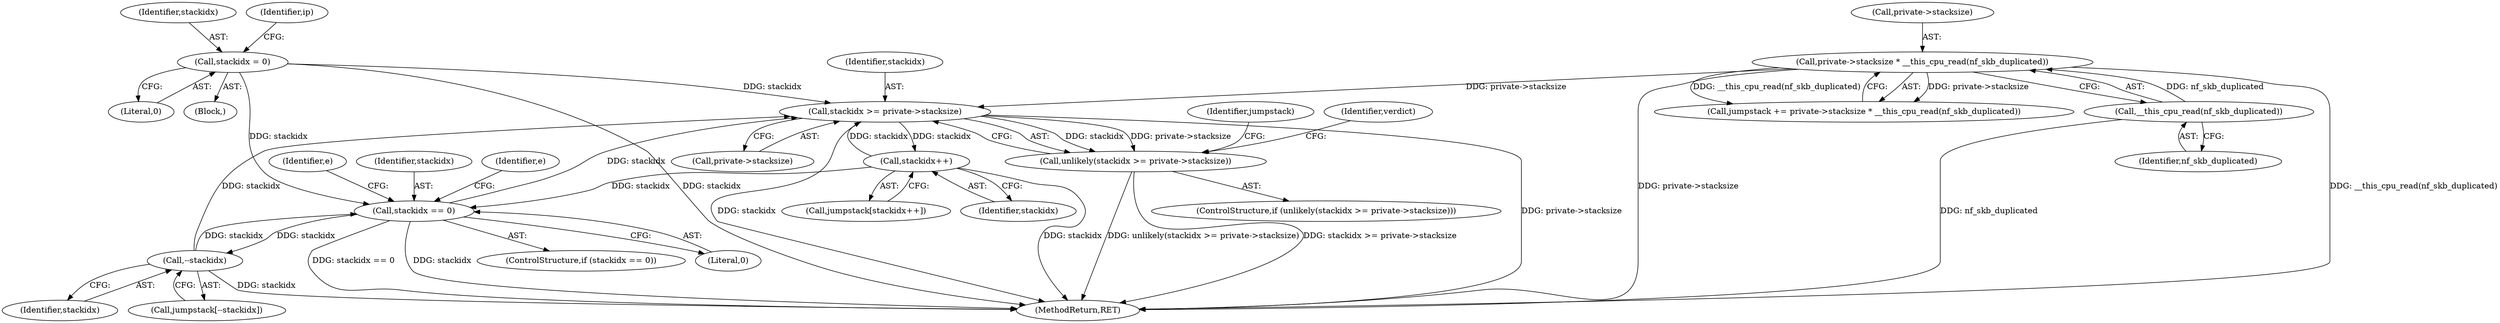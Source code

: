 digraph "0_linux_57ebd808a97d7c5b1e1afb937c2db22beba3c1f8_0@pointer" {
"1000441" [label="(Call,stackidx >= private->stacksize)"];
"1000454" [label="(Call,stackidx++)"];
"1000441" [label="(Call,stackidx >= private->stacksize)"];
"1000396" [label="(Call,stackidx == 0)"];
"1000139" [label="(Call,stackidx = 0)"];
"1000415" [label="(Call,--stackidx)"];
"1000238" [label="(Call,private->stacksize * __this_cpu_read(nf_skb_duplicated))"];
"1000242" [label="(Call,__this_cpu_read(nf_skb_duplicated))"];
"1000440" [label="(Call,unlikely(stackidx >= private->stacksize))"];
"1000140" [label="(Identifier,stackidx)"];
"1000441" [label="(Call,stackidx >= private->stacksize)"];
"1000397" [label="(Identifier,stackidx)"];
"1000243" [label="(Identifier,nf_skb_duplicated)"];
"1000139" [label="(Call,stackidx = 0)"];
"1000401" [label="(Identifier,e)"];
"1000242" [label="(Call,__this_cpu_read(nf_skb_duplicated))"];
"1000395" [label="(ControlStructure,if (stackidx == 0))"];
"1000114" [label="(Block,)"];
"1000415" [label="(Call,--stackidx)"];
"1000452" [label="(Call,jumpstack[stackidx++])"];
"1000448" [label="(Identifier,verdict)"];
"1000398" [label="(Literal,0)"];
"1000442" [label="(Identifier,stackidx)"];
"1000519" [label="(MethodReturn,RET)"];
"1000413" [label="(Call,jumpstack[--stackidx])"];
"1000440" [label="(Call,unlikely(stackidx >= private->stacksize))"];
"1000236" [label="(Call,jumpstack += private->stacksize * __this_cpu_read(nf_skb_duplicated))"];
"1000454" [label="(Call,stackidx++)"];
"1000453" [label="(Identifier,jumpstack)"];
"1000396" [label="(Call,stackidx == 0)"];
"1000143" [label="(Identifier,ip)"];
"1000416" [label="(Identifier,stackidx)"];
"1000412" [label="(Identifier,e)"];
"1000455" [label="(Identifier,stackidx)"];
"1000439" [label="(ControlStructure,if (unlikely(stackidx >= private->stacksize)))"];
"1000238" [label="(Call,private->stacksize * __this_cpu_read(nf_skb_duplicated))"];
"1000141" [label="(Literal,0)"];
"1000443" [label="(Call,private->stacksize)"];
"1000239" [label="(Call,private->stacksize)"];
"1000441" -> "1000440"  [label="AST: "];
"1000441" -> "1000443"  [label="CFG: "];
"1000442" -> "1000441"  [label="AST: "];
"1000443" -> "1000441"  [label="AST: "];
"1000440" -> "1000441"  [label="CFG: "];
"1000441" -> "1000519"  [label="DDG: stackidx"];
"1000441" -> "1000519"  [label="DDG: private->stacksize"];
"1000441" -> "1000440"  [label="DDG: stackidx"];
"1000441" -> "1000440"  [label="DDG: private->stacksize"];
"1000454" -> "1000441"  [label="DDG: stackidx"];
"1000396" -> "1000441"  [label="DDG: stackidx"];
"1000139" -> "1000441"  [label="DDG: stackidx"];
"1000415" -> "1000441"  [label="DDG: stackidx"];
"1000238" -> "1000441"  [label="DDG: private->stacksize"];
"1000441" -> "1000454"  [label="DDG: stackidx"];
"1000454" -> "1000452"  [label="AST: "];
"1000454" -> "1000455"  [label="CFG: "];
"1000455" -> "1000454"  [label="AST: "];
"1000452" -> "1000454"  [label="CFG: "];
"1000454" -> "1000519"  [label="DDG: stackidx"];
"1000454" -> "1000396"  [label="DDG: stackidx"];
"1000396" -> "1000395"  [label="AST: "];
"1000396" -> "1000398"  [label="CFG: "];
"1000397" -> "1000396"  [label="AST: "];
"1000398" -> "1000396"  [label="AST: "];
"1000401" -> "1000396"  [label="CFG: "];
"1000412" -> "1000396"  [label="CFG: "];
"1000396" -> "1000519"  [label="DDG: stackidx == 0"];
"1000396" -> "1000519"  [label="DDG: stackidx"];
"1000139" -> "1000396"  [label="DDG: stackidx"];
"1000415" -> "1000396"  [label="DDG: stackidx"];
"1000396" -> "1000415"  [label="DDG: stackidx"];
"1000139" -> "1000114"  [label="AST: "];
"1000139" -> "1000141"  [label="CFG: "];
"1000140" -> "1000139"  [label="AST: "];
"1000141" -> "1000139"  [label="AST: "];
"1000143" -> "1000139"  [label="CFG: "];
"1000139" -> "1000519"  [label="DDG: stackidx"];
"1000415" -> "1000413"  [label="AST: "];
"1000415" -> "1000416"  [label="CFG: "];
"1000416" -> "1000415"  [label="AST: "];
"1000413" -> "1000415"  [label="CFG: "];
"1000415" -> "1000519"  [label="DDG: stackidx"];
"1000238" -> "1000236"  [label="AST: "];
"1000238" -> "1000242"  [label="CFG: "];
"1000239" -> "1000238"  [label="AST: "];
"1000242" -> "1000238"  [label="AST: "];
"1000236" -> "1000238"  [label="CFG: "];
"1000238" -> "1000519"  [label="DDG: private->stacksize"];
"1000238" -> "1000519"  [label="DDG: __this_cpu_read(nf_skb_duplicated)"];
"1000238" -> "1000236"  [label="DDG: private->stacksize"];
"1000238" -> "1000236"  [label="DDG: __this_cpu_read(nf_skb_duplicated)"];
"1000242" -> "1000238"  [label="DDG: nf_skb_duplicated"];
"1000242" -> "1000243"  [label="CFG: "];
"1000243" -> "1000242"  [label="AST: "];
"1000242" -> "1000519"  [label="DDG: nf_skb_duplicated"];
"1000440" -> "1000439"  [label="AST: "];
"1000448" -> "1000440"  [label="CFG: "];
"1000453" -> "1000440"  [label="CFG: "];
"1000440" -> "1000519"  [label="DDG: unlikely(stackidx >= private->stacksize)"];
"1000440" -> "1000519"  [label="DDG: stackidx >= private->stacksize"];
}
